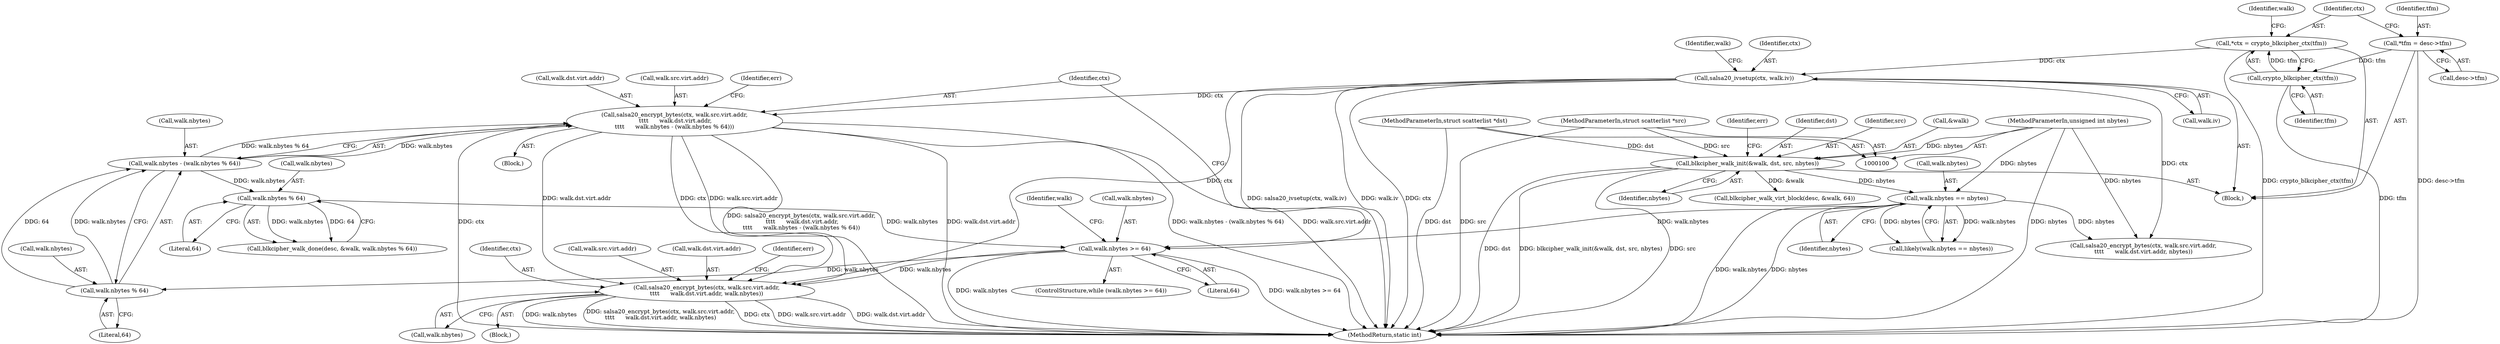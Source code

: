 digraph "1_linux_ecaaab5649781c5a0effdaf298a925063020500e@API" {
"1000175" [label="(Call,salsa20_encrypt_bytes(ctx, walk.src.virt.addr,\n \t\t\t\t      walk.dst.virt.addr,\n\t\t\t\t      walk.nbytes - (walk.nbytes % 64)))"];
"1000132" [label="(Call,salsa20_ivsetup(ctx, walk.iv))"];
"1000114" [label="(Call,*ctx = crypto_blkcipher_ctx(tfm))"];
"1000116" [label="(Call,crypto_blkcipher_ctx(tfm))"];
"1000108" [label="(Call,*tfm = desc->tfm)"];
"1000191" [label="(Call,walk.nbytes - (walk.nbytes % 64))"];
"1000195" [label="(Call,walk.nbytes % 64)"];
"1000169" [label="(Call,walk.nbytes >= 64)"];
"1000139" [label="(Call,walk.nbytes == nbytes)"];
"1000119" [label="(Call,blkcipher_walk_init(&walk, dst, src, nbytes))"];
"1000102" [label="(MethodParameterIn,struct scatterlist *dst)"];
"1000103" [label="(MethodParameterIn,struct scatterlist *src)"];
"1000104" [label="(MethodParameterIn,unsigned int nbytes)"];
"1000206" [label="(Call,walk.nbytes % 64)"];
"1000216" [label="(Call,salsa20_encrypt_bytes(ctx, walk.src.virt.addr,\n\t\t\t\t      walk.dst.virt.addr, walk.nbytes))"];
"1000120" [label="(Call,&walk)"];
"1000109" [label="(Identifier,tfm)"];
"1000124" [label="(Identifier,nbytes)"];
"1000141" [label="(Identifier,walk)"];
"1000176" [label="(Identifier,ctx)"];
"1000121" [label="(Identifier,walk)"];
"1000102" [label="(MethodParameterIn,struct scatterlist *dst)"];
"1000201" [label="(Identifier,err)"];
"1000126" [label="(Identifier,err)"];
"1000202" [label="(Call,blkcipher_walk_done(desc, &walk, walk.nbytes % 64))"];
"1000213" [label="(Identifier,walk)"];
"1000184" [label="(Call,walk.dst.virt.addr)"];
"1000122" [label="(Identifier,dst)"];
"1000127" [label="(Call,blkcipher_walk_virt_block(desc, &walk, 64))"];
"1000232" [label="(Call,walk.nbytes)"];
"1000175" [label="(Call,salsa20_encrypt_bytes(ctx, walk.src.virt.addr,\n \t\t\t\t      walk.dst.virt.addr,\n\t\t\t\t      walk.nbytes - (walk.nbytes % 64)))"];
"1000177" [label="(Call,walk.src.virt.addr)"];
"1000192" [label="(Call,walk.nbytes)"];
"1000195" [label="(Call,walk.nbytes % 64)"];
"1000119" [label="(Call,blkcipher_walk_init(&walk, dst, src, nbytes))"];
"1000210" [label="(Literal,64)"];
"1000218" [label="(Call,walk.src.virt.addr)"];
"1000139" [label="(Call,walk.nbytes == nbytes)"];
"1000105" [label="(Block,)"];
"1000216" [label="(Call,salsa20_encrypt_bytes(ctx, walk.src.virt.addr,\n\t\t\t\t      walk.dst.virt.addr, walk.nbytes))"];
"1000114" [label="(Call,*ctx = crypto_blkcipher_ctx(tfm))"];
"1000170" [label="(Call,walk.nbytes)"];
"1000143" [label="(Identifier,nbytes)"];
"1000115" [label="(Identifier,ctx)"];
"1000191" [label="(Call,walk.nbytes - (walk.nbytes % 64))"];
"1000132" [label="(Call,salsa20_ivsetup(ctx, walk.iv))"];
"1000104" [label="(MethodParameterIn,unsigned int nbytes)"];
"1000116" [label="(Call,crypto_blkcipher_ctx(tfm))"];
"1000133" [label="(Identifier,ctx)"];
"1000173" [label="(Literal,64)"];
"1000123" [label="(Identifier,src)"];
"1000199" [label="(Literal,64)"];
"1000138" [label="(Call,likely(walk.nbytes == nbytes))"];
"1000134" [label="(Call,walk.iv)"];
"1000225" [label="(Call,walk.dst.virt.addr)"];
"1000145" [label="(Call,salsa20_encrypt_bytes(ctx, walk.src.virt.addr,\n\t\t\t\t      walk.dst.virt.addr, nbytes))"];
"1000206" [label="(Call,walk.nbytes % 64)"];
"1000108" [label="(Call,*tfm = desc->tfm)"];
"1000169" [label="(Call,walk.nbytes >= 64)"];
"1000140" [label="(Call,walk.nbytes)"];
"1000103" [label="(MethodParameterIn,struct scatterlist *src)"];
"1000215" [label="(Block,)"];
"1000236" [label="(Identifier,err)"];
"1000244" [label="(MethodReturn,static int)"];
"1000117" [label="(Identifier,tfm)"];
"1000196" [label="(Call,walk.nbytes)"];
"1000168" [label="(ControlStructure,while (walk.nbytes >= 64))"];
"1000207" [label="(Call,walk.nbytes)"];
"1000217" [label="(Identifier,ctx)"];
"1000174" [label="(Block,)"];
"1000110" [label="(Call,desc->tfm)"];
"1000175" -> "1000174"  [label="AST: "];
"1000175" -> "1000191"  [label="CFG: "];
"1000176" -> "1000175"  [label="AST: "];
"1000177" -> "1000175"  [label="AST: "];
"1000184" -> "1000175"  [label="AST: "];
"1000191" -> "1000175"  [label="AST: "];
"1000201" -> "1000175"  [label="CFG: "];
"1000175" -> "1000244"  [label="DDG: ctx"];
"1000175" -> "1000244"  [label="DDG: salsa20_encrypt_bytes(ctx, walk.src.virt.addr,\n \t\t\t\t      walk.dst.virt.addr,\n\t\t\t\t      walk.nbytes - (walk.nbytes % 64))"];
"1000175" -> "1000244"  [label="DDG: walk.dst.virt.addr"];
"1000175" -> "1000244"  [label="DDG: walk.nbytes - (walk.nbytes % 64)"];
"1000175" -> "1000244"  [label="DDG: walk.src.virt.addr"];
"1000132" -> "1000175"  [label="DDG: ctx"];
"1000191" -> "1000175"  [label="DDG: walk.nbytes"];
"1000191" -> "1000175"  [label="DDG: walk.nbytes % 64"];
"1000175" -> "1000216"  [label="DDG: ctx"];
"1000175" -> "1000216"  [label="DDG: walk.src.virt.addr"];
"1000175" -> "1000216"  [label="DDG: walk.dst.virt.addr"];
"1000132" -> "1000105"  [label="AST: "];
"1000132" -> "1000134"  [label="CFG: "];
"1000133" -> "1000132"  [label="AST: "];
"1000134" -> "1000132"  [label="AST: "];
"1000141" -> "1000132"  [label="CFG: "];
"1000132" -> "1000244"  [label="DDG: salsa20_ivsetup(ctx, walk.iv)"];
"1000132" -> "1000244"  [label="DDG: walk.iv"];
"1000132" -> "1000244"  [label="DDG: ctx"];
"1000114" -> "1000132"  [label="DDG: ctx"];
"1000132" -> "1000145"  [label="DDG: ctx"];
"1000132" -> "1000216"  [label="DDG: ctx"];
"1000114" -> "1000105"  [label="AST: "];
"1000114" -> "1000116"  [label="CFG: "];
"1000115" -> "1000114"  [label="AST: "];
"1000116" -> "1000114"  [label="AST: "];
"1000121" -> "1000114"  [label="CFG: "];
"1000114" -> "1000244"  [label="DDG: crypto_blkcipher_ctx(tfm)"];
"1000116" -> "1000114"  [label="DDG: tfm"];
"1000116" -> "1000117"  [label="CFG: "];
"1000117" -> "1000116"  [label="AST: "];
"1000116" -> "1000244"  [label="DDG: tfm"];
"1000108" -> "1000116"  [label="DDG: tfm"];
"1000108" -> "1000105"  [label="AST: "];
"1000108" -> "1000110"  [label="CFG: "];
"1000109" -> "1000108"  [label="AST: "];
"1000110" -> "1000108"  [label="AST: "];
"1000115" -> "1000108"  [label="CFG: "];
"1000108" -> "1000244"  [label="DDG: desc->tfm"];
"1000191" -> "1000195"  [label="CFG: "];
"1000192" -> "1000191"  [label="AST: "];
"1000195" -> "1000191"  [label="AST: "];
"1000195" -> "1000191"  [label="DDG: walk.nbytes"];
"1000195" -> "1000191"  [label="DDG: 64"];
"1000191" -> "1000206"  [label="DDG: walk.nbytes"];
"1000195" -> "1000199"  [label="CFG: "];
"1000196" -> "1000195"  [label="AST: "];
"1000199" -> "1000195"  [label="AST: "];
"1000169" -> "1000195"  [label="DDG: walk.nbytes"];
"1000169" -> "1000168"  [label="AST: "];
"1000169" -> "1000173"  [label="CFG: "];
"1000170" -> "1000169"  [label="AST: "];
"1000173" -> "1000169"  [label="AST: "];
"1000176" -> "1000169"  [label="CFG: "];
"1000213" -> "1000169"  [label="CFG: "];
"1000169" -> "1000244"  [label="DDG: walk.nbytes >= 64"];
"1000169" -> "1000244"  [label="DDG: walk.nbytes"];
"1000139" -> "1000169"  [label="DDG: walk.nbytes"];
"1000206" -> "1000169"  [label="DDG: walk.nbytes"];
"1000169" -> "1000216"  [label="DDG: walk.nbytes"];
"1000139" -> "1000138"  [label="AST: "];
"1000139" -> "1000143"  [label="CFG: "];
"1000140" -> "1000139"  [label="AST: "];
"1000143" -> "1000139"  [label="AST: "];
"1000138" -> "1000139"  [label="CFG: "];
"1000139" -> "1000244"  [label="DDG: walk.nbytes"];
"1000139" -> "1000244"  [label="DDG: nbytes"];
"1000139" -> "1000138"  [label="DDG: walk.nbytes"];
"1000139" -> "1000138"  [label="DDG: nbytes"];
"1000119" -> "1000139"  [label="DDG: nbytes"];
"1000104" -> "1000139"  [label="DDG: nbytes"];
"1000139" -> "1000145"  [label="DDG: nbytes"];
"1000119" -> "1000105"  [label="AST: "];
"1000119" -> "1000124"  [label="CFG: "];
"1000120" -> "1000119"  [label="AST: "];
"1000122" -> "1000119"  [label="AST: "];
"1000123" -> "1000119"  [label="AST: "];
"1000124" -> "1000119"  [label="AST: "];
"1000126" -> "1000119"  [label="CFG: "];
"1000119" -> "1000244"  [label="DDG: blkcipher_walk_init(&walk, dst, src, nbytes)"];
"1000119" -> "1000244"  [label="DDG: src"];
"1000119" -> "1000244"  [label="DDG: dst"];
"1000102" -> "1000119"  [label="DDG: dst"];
"1000103" -> "1000119"  [label="DDG: src"];
"1000104" -> "1000119"  [label="DDG: nbytes"];
"1000119" -> "1000127"  [label="DDG: &walk"];
"1000102" -> "1000100"  [label="AST: "];
"1000102" -> "1000244"  [label="DDG: dst"];
"1000103" -> "1000100"  [label="AST: "];
"1000103" -> "1000244"  [label="DDG: src"];
"1000104" -> "1000100"  [label="AST: "];
"1000104" -> "1000244"  [label="DDG: nbytes"];
"1000104" -> "1000145"  [label="DDG: nbytes"];
"1000206" -> "1000202"  [label="AST: "];
"1000206" -> "1000210"  [label="CFG: "];
"1000207" -> "1000206"  [label="AST: "];
"1000210" -> "1000206"  [label="AST: "];
"1000202" -> "1000206"  [label="CFG: "];
"1000206" -> "1000202"  [label="DDG: walk.nbytes"];
"1000206" -> "1000202"  [label="DDG: 64"];
"1000216" -> "1000215"  [label="AST: "];
"1000216" -> "1000232"  [label="CFG: "];
"1000217" -> "1000216"  [label="AST: "];
"1000218" -> "1000216"  [label="AST: "];
"1000225" -> "1000216"  [label="AST: "];
"1000232" -> "1000216"  [label="AST: "];
"1000236" -> "1000216"  [label="CFG: "];
"1000216" -> "1000244"  [label="DDG: walk.dst.virt.addr"];
"1000216" -> "1000244"  [label="DDG: walk.nbytes"];
"1000216" -> "1000244"  [label="DDG: salsa20_encrypt_bytes(ctx, walk.src.virt.addr,\n\t\t\t\t      walk.dst.virt.addr, walk.nbytes)"];
"1000216" -> "1000244"  [label="DDG: ctx"];
"1000216" -> "1000244"  [label="DDG: walk.src.virt.addr"];
}
